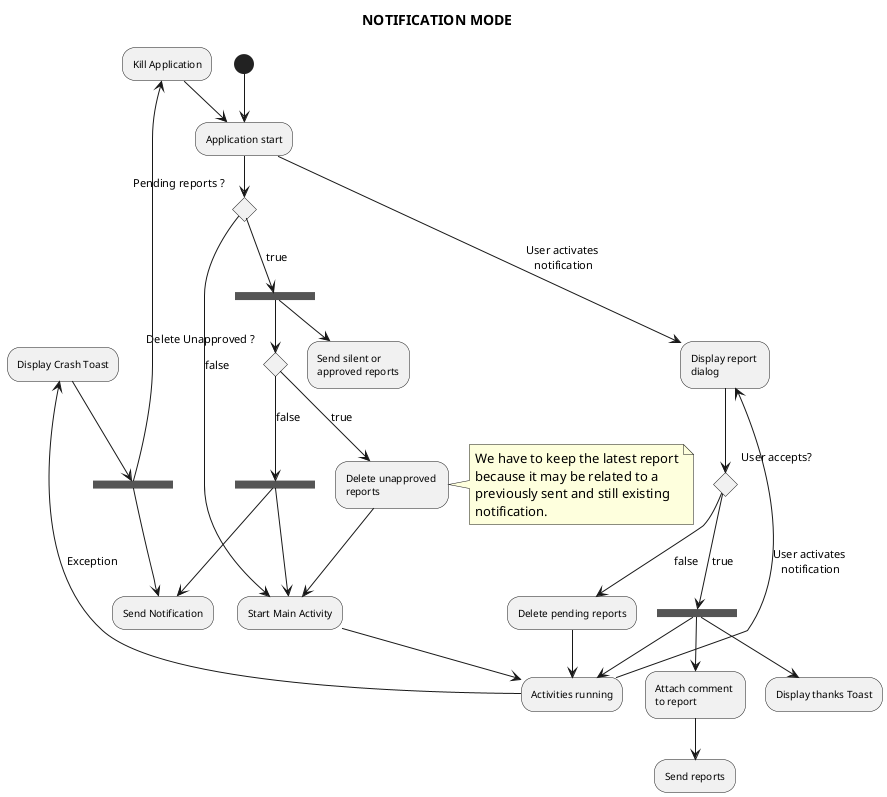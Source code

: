 @startuml
skinparam activityFontSize 10
skinparam activityFontName Helvetica
title NOTIFICATION MODE

(*) --> "Application start"
if "Pending reports ?" then
	-->[false] "Start Main Activity"
else
	-->[true] === S1 ===
	--> "Send silent or \napproved reports"
	=== S1 === if "Delete Unapproved ?" then
		-->[true] "Delete unapproved \nreports"
		note right
			We have to keep the latest report
			because it may be related to a
			previously sent and still existing
			notification.
		end note
		"Delete unapproved \nreports" --> "Start Main Activity" 
	else
		-->[false] === S3 ===
		--> "Send Notification"
		=== S3 === --> "Start Main Activity"
		
	endif
	
endif
--> "Activities running"
"Activities running" -left->[Exception] "Display Crash Toast"
--> === S4 ===
--> "Send Notification"
=== S4 === -up-> "Kill Application"
--> "Application start"
"Application start" -->[User activates \nnotification] "Display report \ndialog"
"Activities running" -right->[User activates \nnotification] "Display report \ndialog"
if "User accepts?" then
	-->[true] === S2 ===
	--> "Attach comment \nto report"
	--> "Send reports"
	=== S2 === --> "Display thanks Toast"
	=== S2 === --> "Activities running"
else
	-->[false] "Delete pending reports"
	--> "Activities running"
endif
@enduml

@startuml
title TOAST MODE

(*) --> "Application start"
if "Pending reports ?" then
	-->[false] (*)
else
	-->[true] "Send all reports"
	--> (*) 
endif
@enduml

